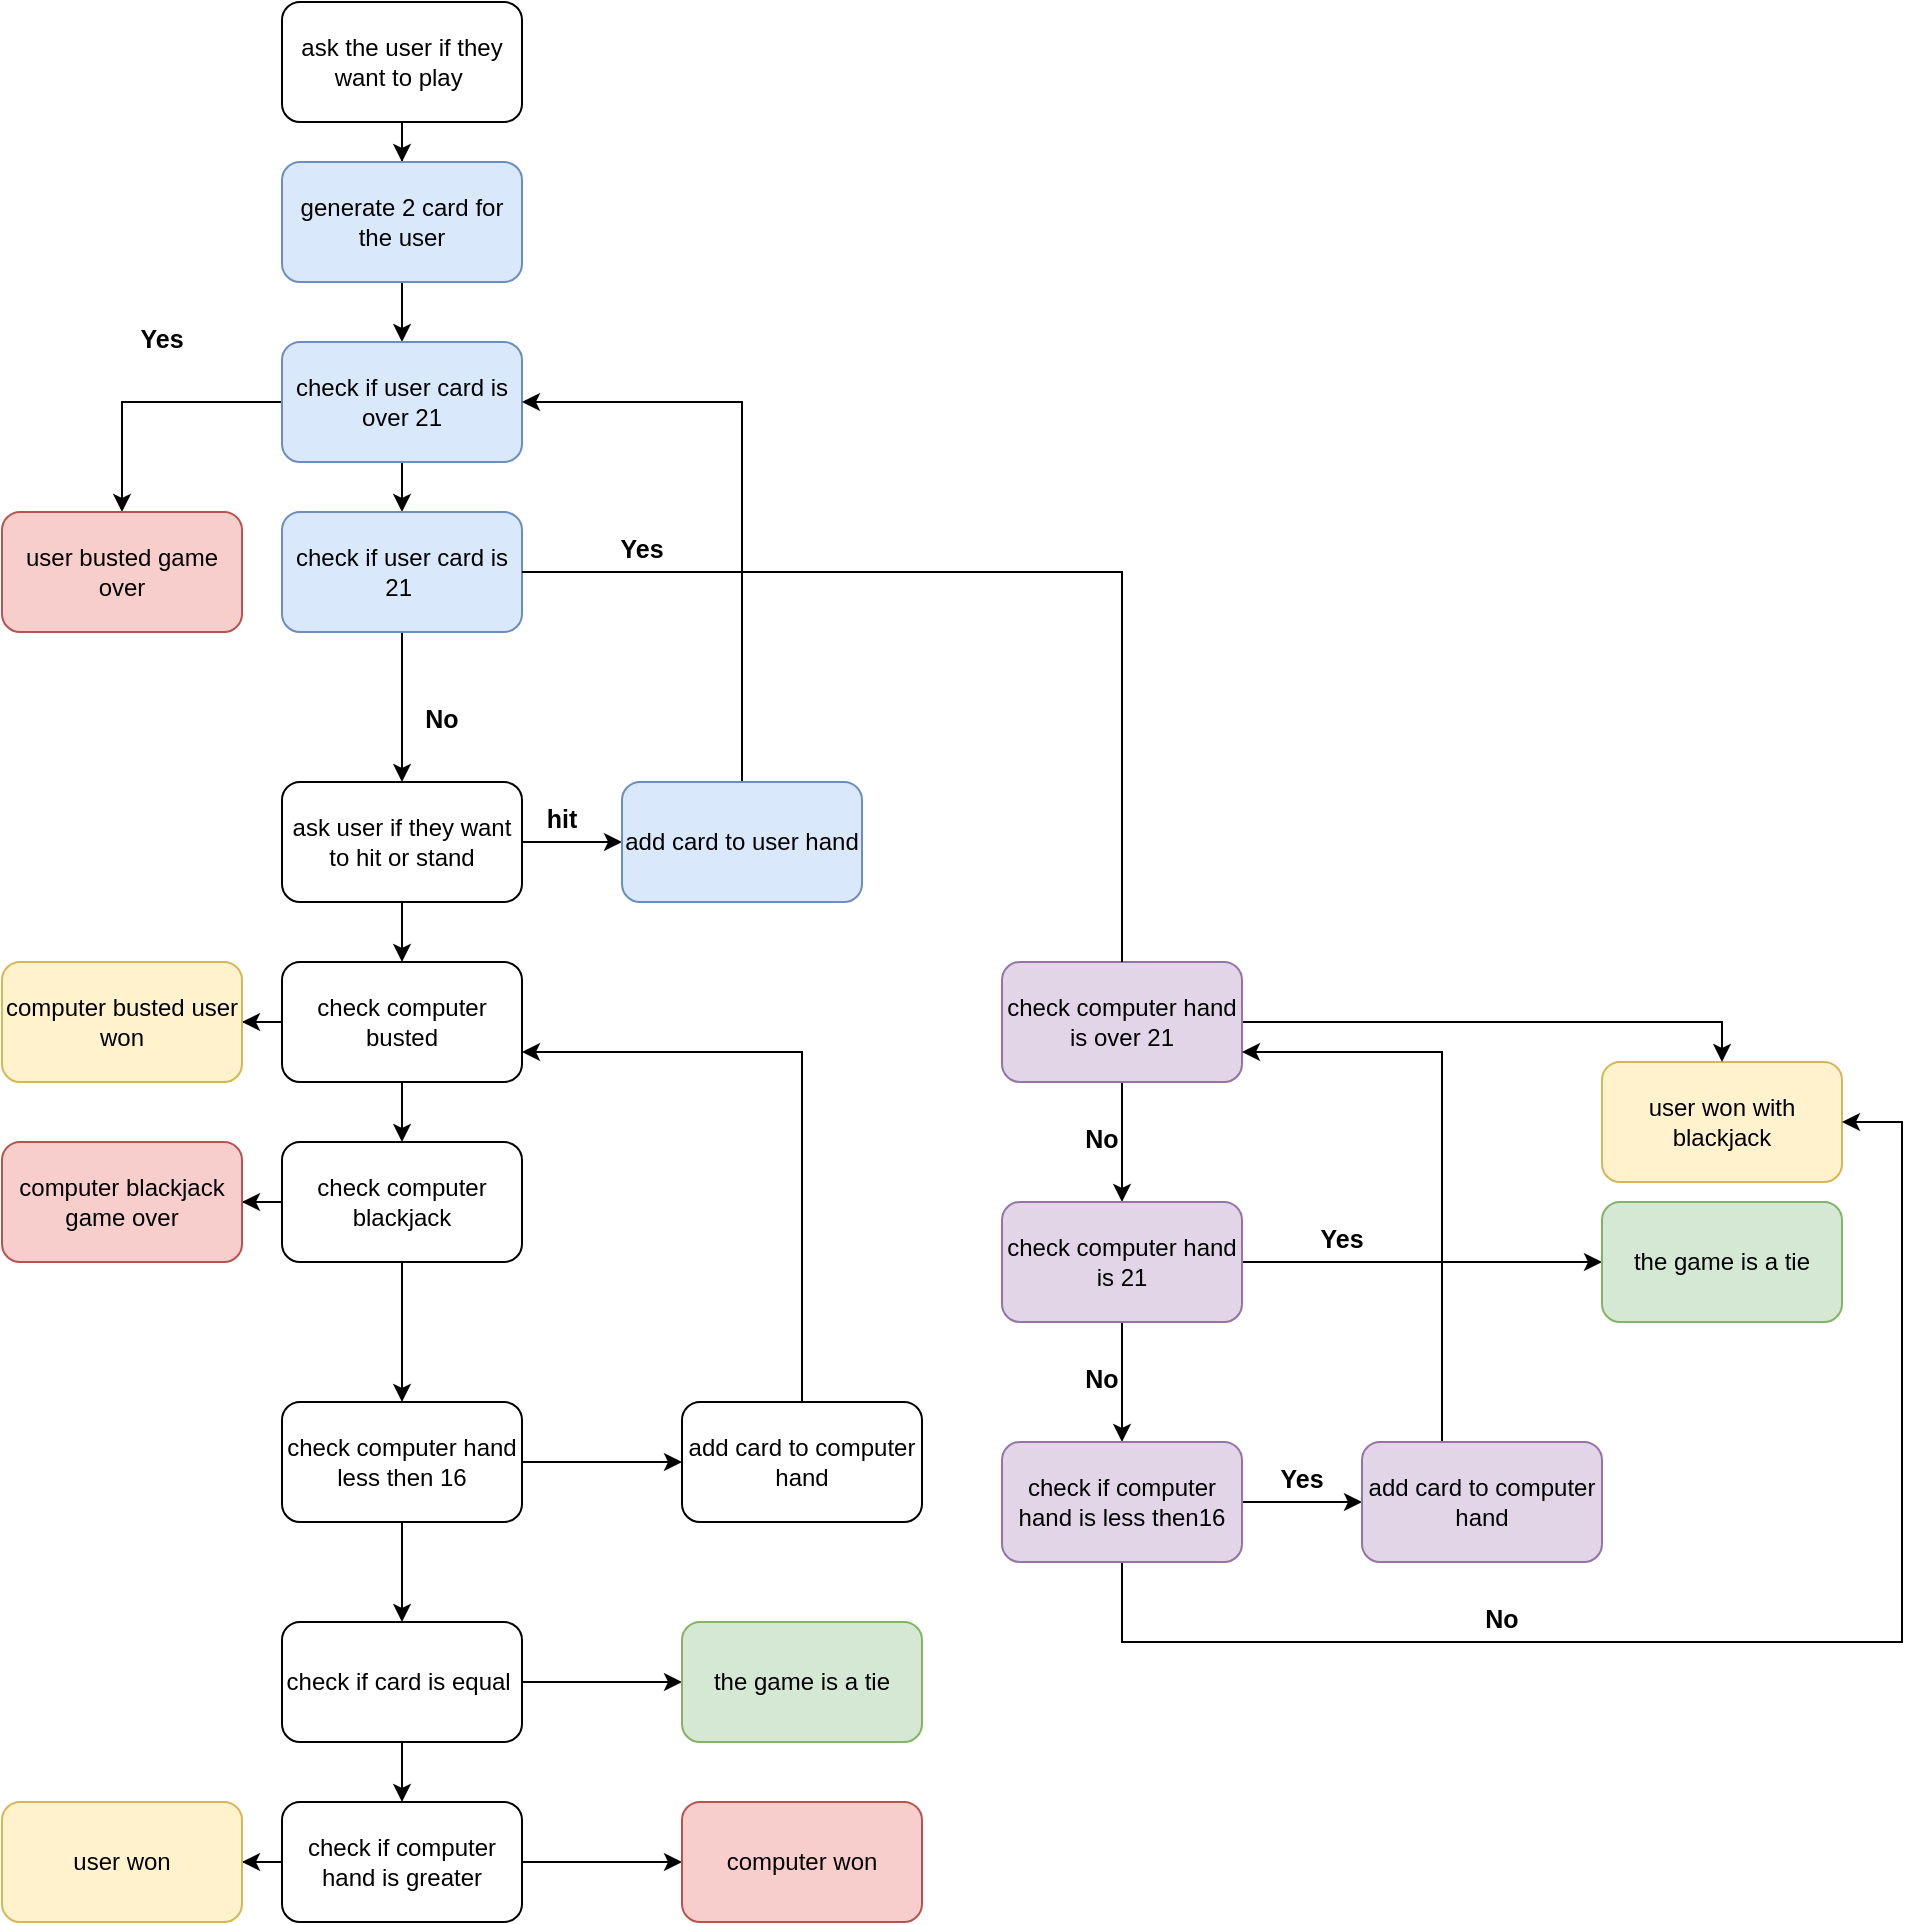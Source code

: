 <mxfile version="20.4.0" type="github" pages="2">
  <diagram id="mCQON5RRBXFTeQH2ZLTu" name="Page-1">
    <mxGraphModel dx="2015" dy="1164" grid="1" gridSize="10" guides="1" tooltips="1" connect="1" arrows="1" fold="1" page="1" pageScale="1" pageWidth="850" pageHeight="1100" math="0" shadow="0">
      <root>
        <mxCell id="0" />
        <mxCell id="1" parent="0" />
        <mxCell id="SHi3CykzPSjSsFWDdA-X-4" style="edgeStyle=orthogonalEdgeStyle;rounded=0;orthogonalLoop=1;jettySize=auto;html=1;" edge="1" parent="1" source="SHi3CykzPSjSsFWDdA-X-3" target="SHi3CykzPSjSsFWDdA-X-5">
          <mxGeometry relative="1" as="geometry">
            <mxPoint x="660" y="190" as="targetPoint" />
          </mxGeometry>
        </mxCell>
        <mxCell id="SHi3CykzPSjSsFWDdA-X-3" value="ask the user if they want to play&amp;nbsp;" style="rounded=1;whiteSpace=wrap;html=1;" vertex="1" parent="1">
          <mxGeometry x="600" y="80" width="120" height="60" as="geometry" />
        </mxCell>
        <mxCell id="SHi3CykzPSjSsFWDdA-X-6" style="edgeStyle=orthogonalEdgeStyle;rounded=0;orthogonalLoop=1;jettySize=auto;html=1;" edge="1" parent="1" source="SHi3CykzPSjSsFWDdA-X-5" target="SHi3CykzPSjSsFWDdA-X-7">
          <mxGeometry relative="1" as="geometry">
            <mxPoint x="660" y="260" as="targetPoint" />
          </mxGeometry>
        </mxCell>
        <mxCell id="SHi3CykzPSjSsFWDdA-X-5" value="generate 2 card for the user" style="rounded=1;whiteSpace=wrap;html=1;fillColor=#dae8fc;strokeColor=#6c8ebf;" vertex="1" parent="1">
          <mxGeometry x="600" y="160" width="120" height="60" as="geometry" />
        </mxCell>
        <mxCell id="SHi3CykzPSjSsFWDdA-X-8" style="edgeStyle=orthogonalEdgeStyle;rounded=0;orthogonalLoop=1;jettySize=auto;html=1;" edge="1" parent="1" source="SHi3CykzPSjSsFWDdA-X-7" target="SHi3CykzPSjSsFWDdA-X-9">
          <mxGeometry relative="1" as="geometry">
            <mxPoint x="540" y="340" as="targetPoint" />
          </mxGeometry>
        </mxCell>
        <mxCell id="SHi3CykzPSjSsFWDdA-X-10" style="edgeStyle=orthogonalEdgeStyle;rounded=0;orthogonalLoop=1;jettySize=auto;html=1;" edge="1" parent="1" source="SHi3CykzPSjSsFWDdA-X-7" target="SHi3CykzPSjSsFWDdA-X-11">
          <mxGeometry relative="1" as="geometry">
            <mxPoint x="660" y="330" as="targetPoint" />
          </mxGeometry>
        </mxCell>
        <mxCell id="SHi3CykzPSjSsFWDdA-X-7" value="check if user card is over 21" style="rounded=1;whiteSpace=wrap;html=1;fillColor=#dae8fc;strokeColor=#6c8ebf;" vertex="1" parent="1">
          <mxGeometry x="600" y="250" width="120" height="60" as="geometry" />
        </mxCell>
        <mxCell id="SHi3CykzPSjSsFWDdA-X-9" value="user busted game over" style="rounded=1;whiteSpace=wrap;html=1;fillColor=#f8cecc;strokeColor=#b85450;" vertex="1" parent="1">
          <mxGeometry x="460" y="335" width="120" height="60" as="geometry" />
        </mxCell>
        <mxCell id="SHi3CykzPSjSsFWDdA-X-28" style="edgeStyle=orthogonalEdgeStyle;rounded=0;orthogonalLoop=1;jettySize=auto;html=1;" edge="1" parent="1" source="SHi3CykzPSjSsFWDdA-X-11" target="SHi3CykzPSjSsFWDdA-X-29">
          <mxGeometry relative="1" as="geometry">
            <mxPoint x="660" y="400" as="targetPoint" />
          </mxGeometry>
        </mxCell>
        <mxCell id="SHi3CykzPSjSsFWDdA-X-11" value="check if user card is 21&amp;nbsp;" style="rounded=1;whiteSpace=wrap;html=1;fillColor=#dae8fc;strokeColor=#6c8ebf;" vertex="1" parent="1">
          <mxGeometry x="600" y="335" width="120" height="60" as="geometry" />
        </mxCell>
        <mxCell id="SHi3CykzPSjSsFWDdA-X-13" value="user won with blackjack" style="rounded=1;whiteSpace=wrap;html=1;fillColor=#fff2cc;strokeColor=#d6b656;" vertex="1" parent="1">
          <mxGeometry x="1260" y="610" width="120" height="60" as="geometry" />
        </mxCell>
        <mxCell id="SHi3CykzPSjSsFWDdA-X-16" style="edgeStyle=orthogonalEdgeStyle;rounded=0;orthogonalLoop=1;jettySize=auto;html=1;" edge="1" parent="1" source="SHi3CykzPSjSsFWDdA-X-14" target="SHi3CykzPSjSsFWDdA-X-17">
          <mxGeometry relative="1" as="geometry">
            <mxPoint x="1020" y="650" as="targetPoint" />
          </mxGeometry>
        </mxCell>
        <mxCell id="SHi3CykzPSjSsFWDdA-X-25" style="edgeStyle=orthogonalEdgeStyle;rounded=0;orthogonalLoop=1;jettySize=auto;html=1;entryX=0.5;entryY=0;entryDx=0;entryDy=0;" edge="1" parent="1" source="SHi3CykzPSjSsFWDdA-X-14" target="SHi3CykzPSjSsFWDdA-X-13">
          <mxGeometry relative="1" as="geometry">
            <mxPoint x="1220" y="590" as="targetPoint" />
          </mxGeometry>
        </mxCell>
        <mxCell id="SHi3CykzPSjSsFWDdA-X-14" value="check computer hand is over 21" style="rounded=1;whiteSpace=wrap;html=1;fillColor=#e1d5e7;strokeColor=#9673a6;" vertex="1" parent="1">
          <mxGeometry x="960" y="560" width="120" height="60" as="geometry" />
        </mxCell>
        <mxCell id="SHi3CykzPSjSsFWDdA-X-15" value="" style="edgeStyle=orthogonalEdgeStyle;rounded=0;orthogonalLoop=1;jettySize=auto;html=1;endArrow=none;" edge="1" parent="1" source="SHi3CykzPSjSsFWDdA-X-11" target="SHi3CykzPSjSsFWDdA-X-14">
          <mxGeometry relative="1" as="geometry">
            <mxPoint x="880" y="330" as="targetPoint" />
            <mxPoint x="720" y="330" as="sourcePoint" />
          </mxGeometry>
        </mxCell>
        <mxCell id="SHi3CykzPSjSsFWDdA-X-18" style="edgeStyle=orthogonalEdgeStyle;rounded=0;orthogonalLoop=1;jettySize=auto;html=1;" edge="1" parent="1" source="SHi3CykzPSjSsFWDdA-X-17" target="SHi3CykzPSjSsFWDdA-X-19">
          <mxGeometry relative="1" as="geometry">
            <mxPoint x="1020" y="730" as="targetPoint" />
          </mxGeometry>
        </mxCell>
        <mxCell id="SHi3CykzPSjSsFWDdA-X-46" style="edgeStyle=orthogonalEdgeStyle;rounded=0;orthogonalLoop=1;jettySize=auto;html=1;exitX=1;exitY=0.5;exitDx=0;exitDy=0;entryX=0;entryY=0.5;entryDx=0;entryDy=0;fontSize=15;" edge="1" parent="1" source="SHi3CykzPSjSsFWDdA-X-17" target="SHi3CykzPSjSsFWDdA-X-26">
          <mxGeometry relative="1" as="geometry" />
        </mxCell>
        <mxCell id="SHi3CykzPSjSsFWDdA-X-17" value="check computer hand is 21" style="rounded=1;whiteSpace=wrap;html=1;fillColor=#e1d5e7;strokeColor=#9673a6;" vertex="1" parent="1">
          <mxGeometry x="960" y="680" width="120" height="60" as="geometry" />
        </mxCell>
        <mxCell id="SHi3CykzPSjSsFWDdA-X-20" style="edgeStyle=orthogonalEdgeStyle;rounded=0;orthogonalLoop=1;jettySize=auto;html=1;" edge="1" parent="1" source="SHi3CykzPSjSsFWDdA-X-19" target="SHi3CykzPSjSsFWDdA-X-21">
          <mxGeometry relative="1" as="geometry">
            <mxPoint x="1140" y="750" as="targetPoint" />
          </mxGeometry>
        </mxCell>
        <mxCell id="SHi3CykzPSjSsFWDdA-X-48" style="edgeStyle=orthogonalEdgeStyle;rounded=0;orthogonalLoop=1;jettySize=auto;html=1;entryX=1;entryY=0.5;entryDx=0;entryDy=0;fontSize=15;" edge="1" parent="1" source="SHi3CykzPSjSsFWDdA-X-19" target="SHi3CykzPSjSsFWDdA-X-13">
          <mxGeometry relative="1" as="geometry">
            <Array as="points">
              <mxPoint x="1020" y="900" />
              <mxPoint x="1410" y="900" />
              <mxPoint x="1410" y="640" />
            </Array>
          </mxGeometry>
        </mxCell>
        <mxCell id="SHi3CykzPSjSsFWDdA-X-19" value="check if computer hand is less then16" style="rounded=1;whiteSpace=wrap;html=1;fillColor=#e1d5e7;strokeColor=#9673a6;" vertex="1" parent="1">
          <mxGeometry x="960" y="800" width="120" height="60" as="geometry" />
        </mxCell>
        <mxCell id="SHi3CykzPSjSsFWDdA-X-23" style="edgeStyle=orthogonalEdgeStyle;rounded=0;orthogonalLoop=1;jettySize=auto;html=1;entryX=1;entryY=0.75;entryDx=0;entryDy=0;" edge="1" parent="1" source="SHi3CykzPSjSsFWDdA-X-21" target="SHi3CykzPSjSsFWDdA-X-14">
          <mxGeometry relative="1" as="geometry">
            <mxPoint x="1120" y="640" as="targetPoint" />
            <Array as="points">
              <mxPoint x="1180" y="605" />
            </Array>
          </mxGeometry>
        </mxCell>
        <mxCell id="SHi3CykzPSjSsFWDdA-X-21" value="add card to computer hand" style="rounded=1;whiteSpace=wrap;html=1;fillColor=#e1d5e7;strokeColor=#9673a6;" vertex="1" parent="1">
          <mxGeometry x="1140" y="800" width="120" height="60" as="geometry" />
        </mxCell>
        <mxCell id="SHi3CykzPSjSsFWDdA-X-26" value="the game is a tie" style="rounded=1;whiteSpace=wrap;html=1;fillColor=#d5e8d4;strokeColor=#82b366;" vertex="1" parent="1">
          <mxGeometry x="1260" y="680" width="120" height="60" as="geometry" />
        </mxCell>
        <mxCell id="SHi3CykzPSjSsFWDdA-X-30" style="edgeStyle=orthogonalEdgeStyle;rounded=0;orthogonalLoop=1;jettySize=auto;html=1;" edge="1" parent="1" source="SHi3CykzPSjSsFWDdA-X-29" target="SHi3CykzPSjSsFWDdA-X-31">
          <mxGeometry relative="1" as="geometry">
            <mxPoint x="760" y="500" as="targetPoint" />
          </mxGeometry>
        </mxCell>
        <mxCell id="SHi3CykzPSjSsFWDdA-X-66" value="" style="edgeStyle=orthogonalEdgeStyle;rounded=0;orthogonalLoop=1;jettySize=auto;html=1;fontSize=15;" edge="1" parent="1" source="SHi3CykzPSjSsFWDdA-X-29" target="SHi3CykzPSjSsFWDdA-X-65">
          <mxGeometry relative="1" as="geometry" />
        </mxCell>
        <mxCell id="SHi3CykzPSjSsFWDdA-X-29" value="ask user if they want to hit or stand" style="rounded=1;whiteSpace=wrap;html=1;" vertex="1" parent="1">
          <mxGeometry x="600" y="470" width="120" height="60" as="geometry" />
        </mxCell>
        <mxCell id="SHi3CykzPSjSsFWDdA-X-32" style="edgeStyle=orthogonalEdgeStyle;rounded=0;orthogonalLoop=1;jettySize=auto;html=1;entryX=1;entryY=0.5;entryDx=0;entryDy=0;" edge="1" parent="1" source="SHi3CykzPSjSsFWDdA-X-31" target="SHi3CykzPSjSsFWDdA-X-7">
          <mxGeometry relative="1" as="geometry">
            <mxPoint x="810" y="260" as="targetPoint" />
            <Array as="points">
              <mxPoint x="830" y="280" />
            </Array>
          </mxGeometry>
        </mxCell>
        <mxCell id="SHi3CykzPSjSsFWDdA-X-31" value="add card to user hand" style="rounded=1;whiteSpace=wrap;html=1;fillColor=#dae8fc;strokeColor=#6c8ebf;" vertex="1" parent="1">
          <mxGeometry x="770" y="470" width="120" height="60" as="geometry" />
        </mxCell>
        <mxCell id="SHi3CykzPSjSsFWDdA-X-33" value="&lt;b&gt;&lt;font style=&quot;font-size: 15px;&quot;&gt;&lt;sub&gt;Yes&lt;/sub&gt;&lt;/font&gt;&lt;/b&gt;" style="text;html=1;strokeColor=none;fillColor=none;align=center;verticalAlign=middle;whiteSpace=wrap;rounded=0;" vertex="1" parent="1">
          <mxGeometry x="750" y="335" width="60" height="30" as="geometry" />
        </mxCell>
        <mxCell id="SHi3CykzPSjSsFWDdA-X-35" value="&lt;b&gt;&lt;font style=&quot;font-size: 15px;&quot;&gt;&lt;sub&gt;Yes&lt;/sub&gt;&lt;/font&gt;&lt;/b&gt;" style="text;html=1;strokeColor=none;fillColor=none;align=center;verticalAlign=middle;whiteSpace=wrap;rounded=0;" vertex="1" parent="1">
          <mxGeometry x="1100" y="680" width="60" height="30" as="geometry" />
        </mxCell>
        <mxCell id="SHi3CykzPSjSsFWDdA-X-36" value="&lt;b&gt;&lt;font style=&quot;font-size: 15px;&quot;&gt;&lt;sub&gt;Yes&lt;/sub&gt;&lt;/font&gt;&lt;/b&gt;" style="text;html=1;strokeColor=none;fillColor=none;align=center;verticalAlign=middle;whiteSpace=wrap;rounded=0;" vertex="1" parent="1">
          <mxGeometry x="510" y="230" width="60" height="30" as="geometry" />
        </mxCell>
        <mxCell id="SHi3CykzPSjSsFWDdA-X-37" value="&lt;b&gt;&lt;font style=&quot;font-size: 15px;&quot;&gt;&lt;sub&gt;No&lt;/sub&gt;&lt;/font&gt;&lt;/b&gt;" style="text;html=1;strokeColor=none;fillColor=none;align=center;verticalAlign=middle;whiteSpace=wrap;rounded=0;" vertex="1" parent="1">
          <mxGeometry x="980" y="630" width="60" height="30" as="geometry" />
        </mxCell>
        <mxCell id="SHi3CykzPSjSsFWDdA-X-39" value="&lt;b&gt;&lt;font style=&quot;font-size: 15px;&quot;&gt;&lt;sub&gt;Yes&lt;/sub&gt;&lt;/font&gt;&lt;/b&gt;" style="text;html=1;strokeColor=none;fillColor=none;align=center;verticalAlign=middle;whiteSpace=wrap;rounded=0;" vertex="1" parent="1">
          <mxGeometry x="1080" y="800" width="60" height="30" as="geometry" />
        </mxCell>
        <mxCell id="SHi3CykzPSjSsFWDdA-X-42" value="&lt;b&gt;&lt;font style=&quot;font-size: 15px;&quot;&gt;&lt;sub&gt;No&lt;/sub&gt;&lt;/font&gt;&lt;/b&gt;" style="text;html=1;strokeColor=none;fillColor=none;align=center;verticalAlign=middle;whiteSpace=wrap;rounded=0;" vertex="1" parent="1">
          <mxGeometry x="1180" y="870" width="60" height="30" as="geometry" />
        </mxCell>
        <mxCell id="SHi3CykzPSjSsFWDdA-X-43" value="&lt;b&gt;&lt;font style=&quot;font-size: 15px;&quot;&gt;&lt;sub&gt;No&lt;/sub&gt;&lt;/font&gt;&lt;/b&gt;" style="text;html=1;strokeColor=none;fillColor=none;align=center;verticalAlign=middle;whiteSpace=wrap;rounded=0;" vertex="1" parent="1">
          <mxGeometry x="980" y="750" width="60" height="30" as="geometry" />
        </mxCell>
        <mxCell id="SHi3CykzPSjSsFWDdA-X-44" value="&lt;b&gt;&lt;font style=&quot;font-size: 15px;&quot;&gt;&lt;sub&gt;No&lt;/sub&gt;&lt;/font&gt;&lt;/b&gt;" style="text;html=1;strokeColor=none;fillColor=none;align=center;verticalAlign=middle;whiteSpace=wrap;rounded=0;" vertex="1" parent="1">
          <mxGeometry x="650" y="420" width="60" height="30" as="geometry" />
        </mxCell>
        <mxCell id="SHi3CykzPSjSsFWDdA-X-51" value="&lt;b&gt;&lt;font style=&quot;font-size: 15px;&quot;&gt;&lt;sub&gt;hit&lt;/sub&gt;&lt;/font&gt;&lt;/b&gt;" style="text;html=1;strokeColor=none;fillColor=none;align=center;verticalAlign=middle;whiteSpace=wrap;rounded=0;" vertex="1" parent="1">
          <mxGeometry x="710" y="470" width="60" height="30" as="geometry" />
        </mxCell>
        <mxCell id="SHi3CykzPSjSsFWDdA-X-68" value="" style="edgeStyle=orthogonalEdgeStyle;rounded=0;orthogonalLoop=1;jettySize=auto;html=1;fontSize=15;" edge="1" parent="1" source="SHi3CykzPSjSsFWDdA-X-65" target="SHi3CykzPSjSsFWDdA-X-67">
          <mxGeometry relative="1" as="geometry" />
        </mxCell>
        <mxCell id="SHi3CykzPSjSsFWDdA-X-92" value="" style="edgeStyle=orthogonalEdgeStyle;rounded=0;orthogonalLoop=1;jettySize=auto;html=1;fontSize=15;" edge="1" parent="1" source="SHi3CykzPSjSsFWDdA-X-65" target="SHi3CykzPSjSsFWDdA-X-91">
          <mxGeometry relative="1" as="geometry" />
        </mxCell>
        <mxCell id="SHi3CykzPSjSsFWDdA-X-65" value="check computer busted" style="whiteSpace=wrap;html=1;rounded=1;" vertex="1" parent="1">
          <mxGeometry x="600" y="560" width="120" height="60" as="geometry" />
        </mxCell>
        <mxCell id="SHi3CykzPSjSsFWDdA-X-77" style="edgeStyle=orthogonalEdgeStyle;rounded=0;orthogonalLoop=1;jettySize=auto;html=1;entryX=0.5;entryY=0;entryDx=0;entryDy=0;fontSize=15;" edge="1" parent="1" source="SHi3CykzPSjSsFWDdA-X-67" target="SHi3CykzPSjSsFWDdA-X-72">
          <mxGeometry relative="1" as="geometry" />
        </mxCell>
        <mxCell id="SHi3CykzPSjSsFWDdA-X-86" value="" style="edgeStyle=orthogonalEdgeStyle;rounded=0;orthogonalLoop=1;jettySize=auto;html=1;fontSize=15;" edge="1" parent="1" source="SHi3CykzPSjSsFWDdA-X-67" target="SHi3CykzPSjSsFWDdA-X-85">
          <mxGeometry relative="1" as="geometry" />
        </mxCell>
        <mxCell id="SHi3CykzPSjSsFWDdA-X-67" value="check computer blackjack" style="whiteSpace=wrap;html=1;rounded=1;" vertex="1" parent="1">
          <mxGeometry x="600" y="650" width="120" height="60" as="geometry" />
        </mxCell>
        <mxCell id="SHi3CykzPSjSsFWDdA-X-75" value="" style="edgeStyle=orthogonalEdgeStyle;rounded=0;orthogonalLoop=1;jettySize=auto;html=1;fontSize=15;" edge="1" parent="1" source="SHi3CykzPSjSsFWDdA-X-72" target="SHi3CykzPSjSsFWDdA-X-74">
          <mxGeometry relative="1" as="geometry" />
        </mxCell>
        <mxCell id="SHi3CykzPSjSsFWDdA-X-80" value="" style="edgeStyle=orthogonalEdgeStyle;rounded=0;orthogonalLoop=1;jettySize=auto;html=1;fontSize=15;" edge="1" parent="1" source="SHi3CykzPSjSsFWDdA-X-72" target="SHi3CykzPSjSsFWDdA-X-79">
          <mxGeometry relative="1" as="geometry" />
        </mxCell>
        <mxCell id="SHi3CykzPSjSsFWDdA-X-72" value="check computer hand less then 16" style="whiteSpace=wrap;html=1;rounded=1;" vertex="1" parent="1">
          <mxGeometry x="600" y="780" width="120" height="60" as="geometry" />
        </mxCell>
        <mxCell id="SHi3CykzPSjSsFWDdA-X-76" style="edgeStyle=orthogonalEdgeStyle;rounded=0;orthogonalLoop=1;jettySize=auto;html=1;fontSize=15;entryX=1;entryY=0.75;entryDx=0;entryDy=0;" edge="1" parent="1" source="SHi3CykzPSjSsFWDdA-X-74" target="SHi3CykzPSjSsFWDdA-X-65">
          <mxGeometry relative="1" as="geometry">
            <mxPoint x="820" y="600" as="targetPoint" />
            <Array as="points">
              <mxPoint x="860" y="605" />
            </Array>
          </mxGeometry>
        </mxCell>
        <mxCell id="SHi3CykzPSjSsFWDdA-X-74" value="add card to computer hand" style="whiteSpace=wrap;html=1;rounded=1;" vertex="1" parent="1">
          <mxGeometry x="800" y="780" width="120" height="60" as="geometry" />
        </mxCell>
        <mxCell id="SHi3CykzPSjSsFWDdA-X-82" value="" style="edgeStyle=orthogonalEdgeStyle;rounded=0;orthogonalLoop=1;jettySize=auto;html=1;fontSize=15;" edge="1" parent="1" source="SHi3CykzPSjSsFWDdA-X-79" target="SHi3CykzPSjSsFWDdA-X-81">
          <mxGeometry relative="1" as="geometry" />
        </mxCell>
        <mxCell id="SHi3CykzPSjSsFWDdA-X-84" value="" style="edgeStyle=orthogonalEdgeStyle;rounded=0;orthogonalLoop=1;jettySize=auto;html=1;fontSize=15;" edge="1" parent="1" source="SHi3CykzPSjSsFWDdA-X-79" target="SHi3CykzPSjSsFWDdA-X-83">
          <mxGeometry relative="1" as="geometry" />
        </mxCell>
        <mxCell id="SHi3CykzPSjSsFWDdA-X-79" value="check if card is equal&amp;nbsp;" style="whiteSpace=wrap;html=1;rounded=1;" vertex="1" parent="1">
          <mxGeometry x="600" y="890" width="120" height="60" as="geometry" />
        </mxCell>
        <mxCell id="SHi3CykzPSjSsFWDdA-X-81" value="the game is a tie" style="whiteSpace=wrap;html=1;rounded=1;fillColor=#d5e8d4;strokeColor=#82b366;" vertex="1" parent="1">
          <mxGeometry x="800" y="890" width="120" height="60" as="geometry" />
        </mxCell>
        <mxCell id="SHi3CykzPSjSsFWDdA-X-88" value="" style="edgeStyle=orthogonalEdgeStyle;rounded=0;orthogonalLoop=1;jettySize=auto;html=1;fontSize=15;" edge="1" parent="1" source="SHi3CykzPSjSsFWDdA-X-83" target="SHi3CykzPSjSsFWDdA-X-87">
          <mxGeometry relative="1" as="geometry" />
        </mxCell>
        <mxCell id="SHi3CykzPSjSsFWDdA-X-90" value="" style="edgeStyle=orthogonalEdgeStyle;rounded=0;orthogonalLoop=1;jettySize=auto;html=1;fontSize=15;" edge="1" parent="1" source="SHi3CykzPSjSsFWDdA-X-83" target="SHi3CykzPSjSsFWDdA-X-89">
          <mxGeometry relative="1" as="geometry" />
        </mxCell>
        <mxCell id="SHi3CykzPSjSsFWDdA-X-83" value="check if computer hand is greater" style="whiteSpace=wrap;html=1;rounded=1;" vertex="1" parent="1">
          <mxGeometry x="600" y="980" width="120" height="60" as="geometry" />
        </mxCell>
        <mxCell id="SHi3CykzPSjSsFWDdA-X-85" value="computer blackjack game over" style="whiteSpace=wrap;html=1;rounded=1;fillColor=#f8cecc;strokeColor=#b85450;" vertex="1" parent="1">
          <mxGeometry x="460" y="650" width="120" height="60" as="geometry" />
        </mxCell>
        <mxCell id="SHi3CykzPSjSsFWDdA-X-87" value="computer won" style="whiteSpace=wrap;html=1;rounded=1;fillColor=#f8cecc;strokeColor=#b85450;" vertex="1" parent="1">
          <mxGeometry x="800" y="980" width="120" height="60" as="geometry" />
        </mxCell>
        <mxCell id="SHi3CykzPSjSsFWDdA-X-89" value="user won" style="whiteSpace=wrap;html=1;rounded=1;fillColor=#fff2cc;strokeColor=#d6b656;" vertex="1" parent="1">
          <mxGeometry x="460" y="980" width="120" height="60" as="geometry" />
        </mxCell>
        <mxCell id="SHi3CykzPSjSsFWDdA-X-91" value="computer busted user won" style="whiteSpace=wrap;html=1;rounded=1;fillColor=#fff2cc;strokeColor=#d6b656;" vertex="1" parent="1">
          <mxGeometry x="460" y="560" width="120" height="60" as="geometry" />
        </mxCell>
      </root>
    </mxGraphModel>
  </diagram>
  <diagram id="ThXzucjT3A-7pzlHavJ5" name="Page-2">
    <mxGraphModel dx="2015" dy="1164" grid="1" gridSize="10" guides="1" tooltips="1" connect="1" arrows="1" fold="1" page="1" pageScale="1" pageWidth="850" pageHeight="1100" math="0" shadow="0">
      <root>
        <mxCell id="0" />
        <mxCell id="1" parent="0" />
      </root>
    </mxGraphModel>
  </diagram>
</mxfile>
